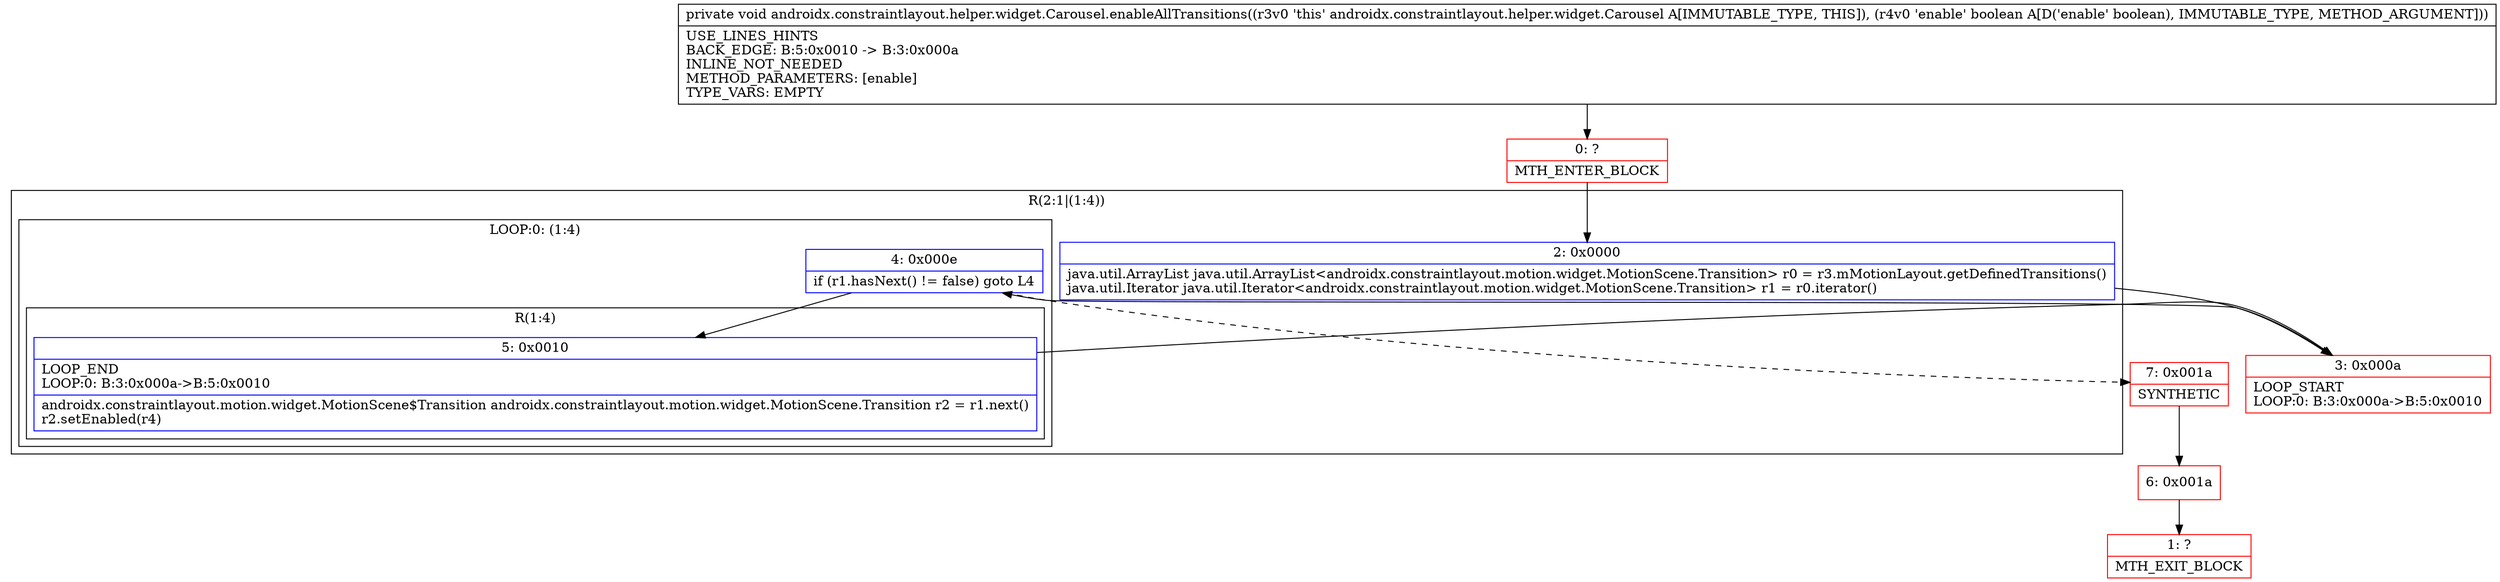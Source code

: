 digraph "CFG forandroidx.constraintlayout.helper.widget.Carousel.enableAllTransitions(Z)V" {
subgraph cluster_Region_79046399 {
label = "R(2:1|(1:4))";
node [shape=record,color=blue];
Node_2 [shape=record,label="{2\:\ 0x0000|java.util.ArrayList java.util.ArrayList\<androidx.constraintlayout.motion.widget.MotionScene.Transition\> r0 = r3.mMotionLayout.getDefinedTransitions()\ljava.util.Iterator java.util.Iterator\<androidx.constraintlayout.motion.widget.MotionScene.Transition\> r1 = r0.iterator()\l}"];
subgraph cluster_LoopRegion_1476402474 {
label = "LOOP:0: (1:4)";
node [shape=record,color=blue];
Node_4 [shape=record,label="{4\:\ 0x000e|if (r1.hasNext() != false) goto L4\l}"];
subgraph cluster_Region_114999873 {
label = "R(1:4)";
node [shape=record,color=blue];
Node_5 [shape=record,label="{5\:\ 0x0010|LOOP_END\lLOOP:0: B:3:0x000a\-\>B:5:0x0010\l|androidx.constraintlayout.motion.widget.MotionScene$Transition androidx.constraintlayout.motion.widget.MotionScene.Transition r2 = r1.next()\lr2.setEnabled(r4)\l}"];
}
}
}
Node_0 [shape=record,color=red,label="{0\:\ ?|MTH_ENTER_BLOCK\l}"];
Node_3 [shape=record,color=red,label="{3\:\ 0x000a|LOOP_START\lLOOP:0: B:3:0x000a\-\>B:5:0x0010\l}"];
Node_7 [shape=record,color=red,label="{7\:\ 0x001a|SYNTHETIC\l}"];
Node_6 [shape=record,color=red,label="{6\:\ 0x001a}"];
Node_1 [shape=record,color=red,label="{1\:\ ?|MTH_EXIT_BLOCK\l}"];
MethodNode[shape=record,label="{private void androidx.constraintlayout.helper.widget.Carousel.enableAllTransitions((r3v0 'this' androidx.constraintlayout.helper.widget.Carousel A[IMMUTABLE_TYPE, THIS]), (r4v0 'enable' boolean A[D('enable' boolean), IMMUTABLE_TYPE, METHOD_ARGUMENT]))  | USE_LINES_HINTS\lBACK_EDGE: B:5:0x0010 \-\> B:3:0x000a\lINLINE_NOT_NEEDED\lMETHOD_PARAMETERS: [enable]\lTYPE_VARS: EMPTY\l}"];
MethodNode -> Node_0;Node_2 -> Node_3;
Node_4 -> Node_5;
Node_4 -> Node_7[style=dashed];
Node_5 -> Node_3;
Node_0 -> Node_2;
Node_3 -> Node_4;
Node_7 -> Node_6;
Node_6 -> Node_1;
}

